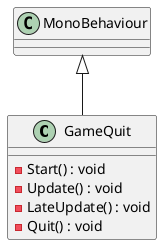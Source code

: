 @startuml
class GameQuit {
    - Start() : void
    - Update() : void
    - LateUpdate() : void
    - Quit() : void
}
MonoBehaviour <|-- GameQuit
@enduml
